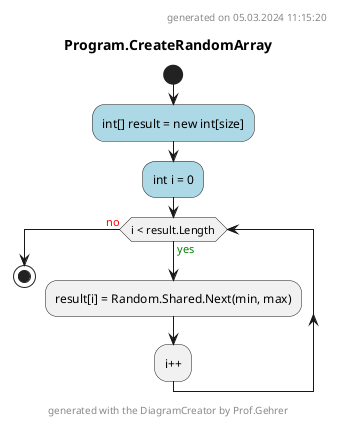 @startuml Program.CreateRandomArray
header
generated on 05.03.2024 11:15:20
end header
title Program.CreateRandomArray
start
#LightBlue:int[] result = new int[size];
#LightBlue:int i = 0;
while (i < result.Length) is (<color:green>yes)
    :result[i] = Random.Shared.Next(min, max);
:i++;
endwhile (<color:red>no)
footer
generated with the DiagramCreator by Prof.Gehrer
end footer
stop
@enduml
